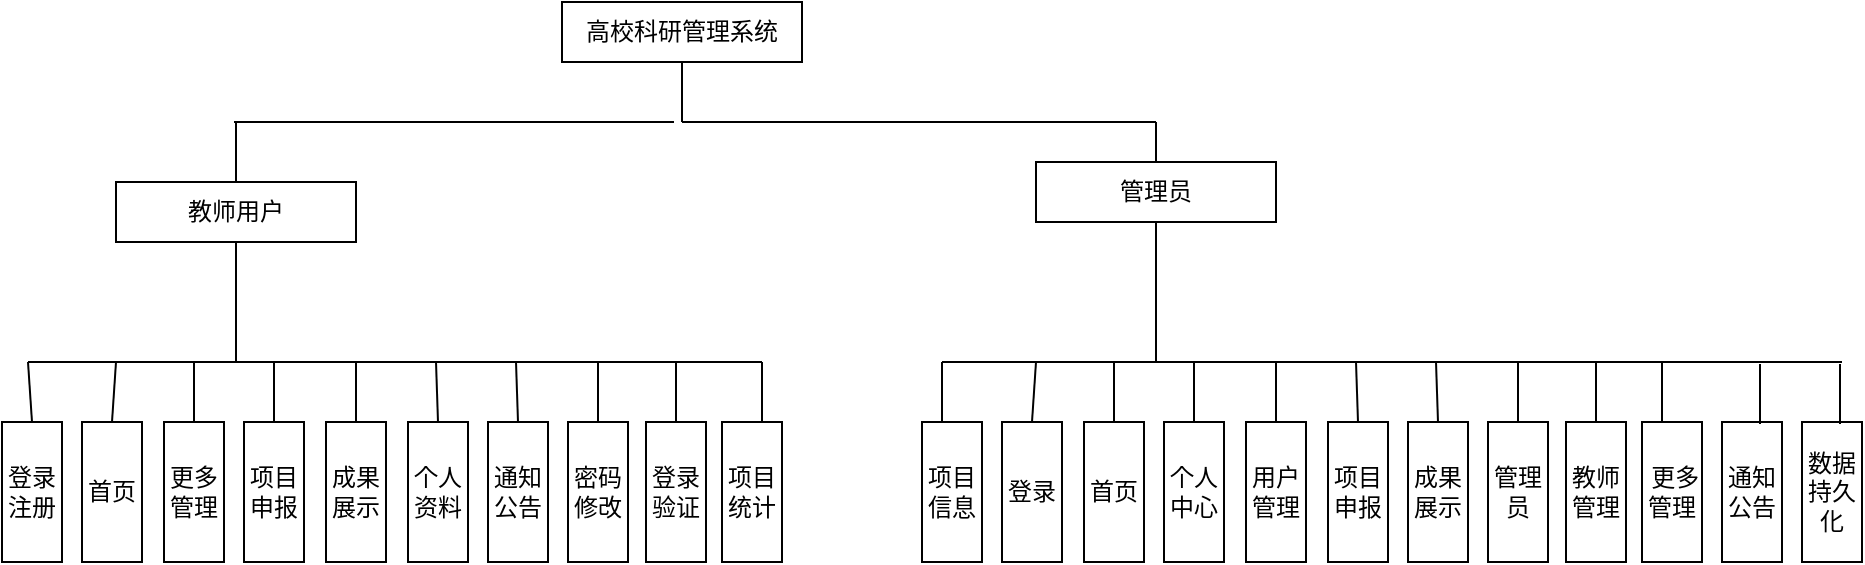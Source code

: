 <mxfile version="22.1.17" type="github">
  <diagram name="第 1 页" id="nn9GRK7JBQAFrly1yvqX">
    <mxGraphModel dx="1089" dy="569" grid="1" gridSize="10" guides="1" tooltips="1" connect="1" arrows="1" fold="1" page="1" pageScale="1" pageWidth="1100" pageHeight="850" math="0" shadow="0">
      <root>
        <mxCell id="0" />
        <mxCell id="1" parent="0" />
        <mxCell id="geJtDrnNQfcdRjU-7IL3-1" value="高校科研管理系统" style="rounded=0;whiteSpace=wrap;html=1;" vertex="1" parent="1">
          <mxGeometry x="440" y="70" width="120" height="30" as="geometry" />
        </mxCell>
        <mxCell id="geJtDrnNQfcdRjU-7IL3-2" value="" style="endArrow=none;html=1;rounded=0;" edge="1" parent="1" target="geJtDrnNQfcdRjU-7IL3-1">
          <mxGeometry width="50" height="50" relative="1" as="geometry">
            <mxPoint x="500" y="130" as="sourcePoint" />
            <mxPoint x="470" y="150" as="targetPoint" />
          </mxGeometry>
        </mxCell>
        <mxCell id="geJtDrnNQfcdRjU-7IL3-3" value="" style="endArrow=none;html=1;rounded=0;" edge="1" parent="1" target="geJtDrnNQfcdRjU-7IL3-4">
          <mxGeometry width="50" height="50" relative="1" as="geometry">
            <mxPoint x="277" y="130" as="sourcePoint" />
            <mxPoint x="500" y="130" as="targetPoint" />
          </mxGeometry>
        </mxCell>
        <mxCell id="geJtDrnNQfcdRjU-7IL3-4" value="教师用户" style="rounded=0;whiteSpace=wrap;html=1;" vertex="1" parent="1">
          <mxGeometry x="217" y="160" width="120" height="30" as="geometry" />
        </mxCell>
        <mxCell id="geJtDrnNQfcdRjU-7IL3-5" value="" style="endArrow=none;html=1;rounded=0;" edge="1" parent="1">
          <mxGeometry width="50" height="50" relative="1" as="geometry">
            <mxPoint x="276" y="130" as="sourcePoint" />
            <mxPoint x="496" y="130" as="targetPoint" />
          </mxGeometry>
        </mxCell>
        <mxCell id="geJtDrnNQfcdRjU-7IL3-6" value="登录注册" style="rounded=0;whiteSpace=wrap;html=1;" vertex="1" parent="1">
          <mxGeometry x="160" y="280" width="30" height="70" as="geometry" />
        </mxCell>
        <mxCell id="geJtDrnNQfcdRjU-7IL3-8" value="" style="endArrow=none;html=1;rounded=0;exitX=0.5;exitY=1;exitDx=0;exitDy=0;" edge="1" parent="1" source="geJtDrnNQfcdRjU-7IL3-4">
          <mxGeometry width="50" height="50" relative="1" as="geometry">
            <mxPoint x="297" y="210" as="sourcePoint" />
            <mxPoint x="277" y="250" as="targetPoint" />
          </mxGeometry>
        </mxCell>
        <mxCell id="geJtDrnNQfcdRjU-7IL3-11" value="首页" style="rounded=0;whiteSpace=wrap;html=1;" vertex="1" parent="1">
          <mxGeometry x="200" y="280" width="30" height="70" as="geometry" />
        </mxCell>
        <mxCell id="geJtDrnNQfcdRjU-7IL3-12" value="更多管理" style="rounded=0;whiteSpace=wrap;html=1;" vertex="1" parent="1">
          <mxGeometry x="241" y="280" width="30" height="70" as="geometry" />
        </mxCell>
        <mxCell id="geJtDrnNQfcdRjU-7IL3-13" value="项目申报" style="rounded=0;whiteSpace=wrap;html=1;" vertex="1" parent="1">
          <mxGeometry x="281" y="280" width="30" height="70" as="geometry" />
        </mxCell>
        <mxCell id="geJtDrnNQfcdRjU-7IL3-14" value="成果展示" style="rounded=0;whiteSpace=wrap;html=1;" vertex="1" parent="1">
          <mxGeometry x="322" y="280" width="30" height="70" as="geometry" />
        </mxCell>
        <mxCell id="geJtDrnNQfcdRjU-7IL3-15" value="个人资料" style="rounded=0;whiteSpace=wrap;html=1;" vertex="1" parent="1">
          <mxGeometry x="363" y="280" width="30" height="70" as="geometry" />
        </mxCell>
        <mxCell id="geJtDrnNQfcdRjU-7IL3-16" value="通知公告" style="rounded=0;whiteSpace=wrap;html=1;" vertex="1" parent="1">
          <mxGeometry x="403" y="280" width="30" height="70" as="geometry" />
        </mxCell>
        <mxCell id="geJtDrnNQfcdRjU-7IL3-17" value="密码修改" style="rounded=0;whiteSpace=wrap;html=1;" vertex="1" parent="1">
          <mxGeometry x="443" y="280" width="30" height="70" as="geometry" />
        </mxCell>
        <mxCell id="geJtDrnNQfcdRjU-7IL3-19" value="登录验证" style="rounded=0;whiteSpace=wrap;html=1;" vertex="1" parent="1">
          <mxGeometry x="482" y="280" width="30" height="70" as="geometry" />
        </mxCell>
        <mxCell id="geJtDrnNQfcdRjU-7IL3-20" value="" style="endArrow=none;html=1;rounded=0;" edge="1" parent="1">
          <mxGeometry width="50" height="50" relative="1" as="geometry">
            <mxPoint x="173" y="250" as="sourcePoint" />
            <mxPoint x="540" y="250" as="targetPoint" />
            <Array as="points">
              <mxPoint x="293" y="250" />
            </Array>
          </mxGeometry>
        </mxCell>
        <mxCell id="geJtDrnNQfcdRjU-7IL3-21" value="" style="endArrow=none;html=1;rounded=0;" edge="1" parent="1">
          <mxGeometry width="50" height="50" relative="1" as="geometry">
            <mxPoint x="497" y="250" as="sourcePoint" />
            <mxPoint x="497" y="280" as="targetPoint" />
          </mxGeometry>
        </mxCell>
        <mxCell id="geJtDrnNQfcdRjU-7IL3-22" value="" style="endArrow=none;html=1;rounded=0;exitX=0.5;exitY=0;exitDx=0;exitDy=0;" edge="1" parent="1" source="geJtDrnNQfcdRjU-7IL3-6">
          <mxGeometry width="50" height="50" relative="1" as="geometry">
            <mxPoint x="170" y="280" as="sourcePoint" />
            <mxPoint x="173" y="250" as="targetPoint" />
          </mxGeometry>
        </mxCell>
        <mxCell id="geJtDrnNQfcdRjU-7IL3-24" value="" style="endArrow=none;html=1;rounded=0;entryX=0.5;entryY=0;entryDx=0;entryDy=0;" edge="1" parent="1" target="geJtDrnNQfcdRjU-7IL3-11">
          <mxGeometry width="50" height="50" relative="1" as="geometry">
            <mxPoint x="217" y="250" as="sourcePoint" />
            <mxPoint x="267" y="180" as="targetPoint" />
          </mxGeometry>
        </mxCell>
        <mxCell id="geJtDrnNQfcdRjU-7IL3-25" value="" style="endArrow=none;html=1;rounded=0;entryX=0.5;entryY=0;entryDx=0;entryDy=0;" edge="1" parent="1" target="geJtDrnNQfcdRjU-7IL3-12">
          <mxGeometry width="50" height="50" relative="1" as="geometry">
            <mxPoint x="256" y="250" as="sourcePoint" />
            <mxPoint x="267" y="180" as="targetPoint" />
          </mxGeometry>
        </mxCell>
        <mxCell id="geJtDrnNQfcdRjU-7IL3-26" value="" style="endArrow=none;html=1;rounded=0;exitX=0.5;exitY=0;exitDx=0;exitDy=0;" edge="1" parent="1" source="geJtDrnNQfcdRjU-7IL3-13">
          <mxGeometry width="50" height="50" relative="1" as="geometry">
            <mxPoint x="307" y="230" as="sourcePoint" />
            <mxPoint x="296" y="250" as="targetPoint" />
          </mxGeometry>
        </mxCell>
        <mxCell id="geJtDrnNQfcdRjU-7IL3-27" value="" style="endArrow=none;html=1;rounded=0;entryX=0.5;entryY=0;entryDx=0;entryDy=0;" edge="1" parent="1" target="geJtDrnNQfcdRjU-7IL3-14">
          <mxGeometry width="50" height="50" relative="1" as="geometry">
            <mxPoint x="337" y="250" as="sourcePoint" />
            <mxPoint x="357" y="180" as="targetPoint" />
          </mxGeometry>
        </mxCell>
        <mxCell id="geJtDrnNQfcdRjU-7IL3-28" value="" style="endArrow=none;html=1;rounded=0;entryX=0.5;entryY=0;entryDx=0;entryDy=0;" edge="1" parent="1" target="geJtDrnNQfcdRjU-7IL3-15">
          <mxGeometry width="50" height="50" relative="1" as="geometry">
            <mxPoint x="377" y="250" as="sourcePoint" />
            <mxPoint x="357" y="180" as="targetPoint" />
          </mxGeometry>
        </mxCell>
        <mxCell id="geJtDrnNQfcdRjU-7IL3-29" value="" style="endArrow=none;html=1;rounded=0;entryX=0.5;entryY=0;entryDx=0;entryDy=0;" edge="1" parent="1" target="geJtDrnNQfcdRjU-7IL3-16">
          <mxGeometry width="50" height="50" relative="1" as="geometry">
            <mxPoint x="417" y="250" as="sourcePoint" />
            <mxPoint x="357" y="180" as="targetPoint" />
          </mxGeometry>
        </mxCell>
        <mxCell id="geJtDrnNQfcdRjU-7IL3-30" value="" style="endArrow=none;html=1;rounded=0;entryX=0.5;entryY=0;entryDx=0;entryDy=0;" edge="1" parent="1" target="geJtDrnNQfcdRjU-7IL3-17">
          <mxGeometry width="50" height="50" relative="1" as="geometry">
            <mxPoint x="458" y="250" as="sourcePoint" />
            <mxPoint x="357" y="180" as="targetPoint" />
          </mxGeometry>
        </mxCell>
        <mxCell id="geJtDrnNQfcdRjU-7IL3-31" value="" style="endArrow=none;html=1;rounded=0;" edge="1" parent="1" target="geJtDrnNQfcdRjU-7IL3-32">
          <mxGeometry width="50" height="50" relative="1" as="geometry">
            <mxPoint x="737" y="130" as="sourcePoint" />
            <mxPoint x="907" y="130" as="targetPoint" />
          </mxGeometry>
        </mxCell>
        <mxCell id="geJtDrnNQfcdRjU-7IL3-32" value="管理员" style="rounded=0;whiteSpace=wrap;html=1;" vertex="1" parent="1">
          <mxGeometry x="677" y="150" width="120" height="30" as="geometry" />
        </mxCell>
        <mxCell id="geJtDrnNQfcdRjU-7IL3-33" value="" style="endArrow=none;html=1;rounded=0;" edge="1" parent="1">
          <mxGeometry width="50" height="50" relative="1" as="geometry">
            <mxPoint x="737" y="130" as="sourcePoint" />
            <mxPoint x="500" y="130" as="targetPoint" />
          </mxGeometry>
        </mxCell>
        <mxCell id="geJtDrnNQfcdRjU-7IL3-34" value="项目信息" style="rounded=0;whiteSpace=wrap;html=1;" vertex="1" parent="1">
          <mxGeometry x="620" y="280" width="30" height="70" as="geometry" />
        </mxCell>
        <mxCell id="geJtDrnNQfcdRjU-7IL3-35" value="" style="endArrow=none;html=1;rounded=0;exitX=0.5;exitY=1;exitDx=0;exitDy=0;" edge="1" parent="1" source="geJtDrnNQfcdRjU-7IL3-32">
          <mxGeometry width="50" height="50" relative="1" as="geometry">
            <mxPoint x="757" y="200" as="sourcePoint" />
            <mxPoint x="737" y="250" as="targetPoint" />
          </mxGeometry>
        </mxCell>
        <mxCell id="geJtDrnNQfcdRjU-7IL3-36" value="登录" style="rounded=0;whiteSpace=wrap;html=1;" vertex="1" parent="1">
          <mxGeometry x="660" y="280" width="30" height="70" as="geometry" />
        </mxCell>
        <mxCell id="geJtDrnNQfcdRjU-7IL3-37" value="首页" style="rounded=0;whiteSpace=wrap;html=1;" vertex="1" parent="1">
          <mxGeometry x="701" y="280" width="30" height="70" as="geometry" />
        </mxCell>
        <mxCell id="geJtDrnNQfcdRjU-7IL3-38" value="个人中心" style="rounded=0;whiteSpace=wrap;html=1;" vertex="1" parent="1">
          <mxGeometry x="741" y="280" width="30" height="70" as="geometry" />
        </mxCell>
        <mxCell id="geJtDrnNQfcdRjU-7IL3-39" value="用户管理" style="rounded=0;whiteSpace=wrap;html=1;" vertex="1" parent="1">
          <mxGeometry x="782" y="280" width="30" height="70" as="geometry" />
        </mxCell>
        <mxCell id="geJtDrnNQfcdRjU-7IL3-40" value="项目申报" style="rounded=0;whiteSpace=wrap;html=1;" vertex="1" parent="1">
          <mxGeometry x="823" y="280" width="30" height="70" as="geometry" />
        </mxCell>
        <mxCell id="geJtDrnNQfcdRjU-7IL3-41" value="成果展示" style="rounded=0;whiteSpace=wrap;html=1;" vertex="1" parent="1">
          <mxGeometry x="863" y="280" width="30" height="70" as="geometry" />
        </mxCell>
        <mxCell id="geJtDrnNQfcdRjU-7IL3-42" value="管理员" style="rounded=0;whiteSpace=wrap;html=1;" vertex="1" parent="1">
          <mxGeometry x="903" y="280" width="30" height="70" as="geometry" />
        </mxCell>
        <mxCell id="geJtDrnNQfcdRjU-7IL3-43" value="教师管理" style="rounded=0;whiteSpace=wrap;html=1;" vertex="1" parent="1">
          <mxGeometry x="942" y="280" width="30" height="70" as="geometry" />
        </mxCell>
        <mxCell id="geJtDrnNQfcdRjU-7IL3-44" value="" style="endArrow=none;html=1;rounded=0;" edge="1" parent="1">
          <mxGeometry width="50" height="50" relative="1" as="geometry">
            <mxPoint x="630" y="250" as="sourcePoint" />
            <mxPoint x="1080" y="250" as="targetPoint" />
            <Array as="points">
              <mxPoint x="757" y="250" />
            </Array>
          </mxGeometry>
        </mxCell>
        <mxCell id="geJtDrnNQfcdRjU-7IL3-45" value="" style="endArrow=none;html=1;rounded=0;" edge="1" parent="1">
          <mxGeometry width="50" height="50" relative="1" as="geometry">
            <mxPoint x="957" y="250" as="sourcePoint" />
            <mxPoint x="957" y="280" as="targetPoint" />
          </mxGeometry>
        </mxCell>
        <mxCell id="geJtDrnNQfcdRjU-7IL3-46" value="" style="endArrow=none;html=1;rounded=0;" edge="1" parent="1">
          <mxGeometry width="50" height="50" relative="1" as="geometry">
            <mxPoint x="630" y="280" as="sourcePoint" />
            <mxPoint x="630" y="250" as="targetPoint" />
          </mxGeometry>
        </mxCell>
        <mxCell id="geJtDrnNQfcdRjU-7IL3-47" value="" style="endArrow=none;html=1;rounded=0;entryX=0.5;entryY=0;entryDx=0;entryDy=0;" edge="1" parent="1" target="geJtDrnNQfcdRjU-7IL3-36">
          <mxGeometry width="50" height="50" relative="1" as="geometry">
            <mxPoint x="677" y="250" as="sourcePoint" />
            <mxPoint x="727" y="180" as="targetPoint" />
          </mxGeometry>
        </mxCell>
        <mxCell id="geJtDrnNQfcdRjU-7IL3-48" value="" style="endArrow=none;html=1;rounded=0;entryX=0.5;entryY=0;entryDx=0;entryDy=0;" edge="1" parent="1" target="geJtDrnNQfcdRjU-7IL3-37">
          <mxGeometry width="50" height="50" relative="1" as="geometry">
            <mxPoint x="716" y="250" as="sourcePoint" />
            <mxPoint x="727" y="180" as="targetPoint" />
          </mxGeometry>
        </mxCell>
        <mxCell id="geJtDrnNQfcdRjU-7IL3-49" value="" style="endArrow=none;html=1;rounded=0;exitX=0.5;exitY=0;exitDx=0;exitDy=0;" edge="1" parent="1" source="geJtDrnNQfcdRjU-7IL3-38">
          <mxGeometry width="50" height="50" relative="1" as="geometry">
            <mxPoint x="767" y="230" as="sourcePoint" />
            <mxPoint x="756" y="250" as="targetPoint" />
          </mxGeometry>
        </mxCell>
        <mxCell id="geJtDrnNQfcdRjU-7IL3-50" value="" style="endArrow=none;html=1;rounded=0;entryX=0.5;entryY=0;entryDx=0;entryDy=0;" edge="1" parent="1" target="geJtDrnNQfcdRjU-7IL3-39">
          <mxGeometry width="50" height="50" relative="1" as="geometry">
            <mxPoint x="797" y="250" as="sourcePoint" />
            <mxPoint x="817" y="180" as="targetPoint" />
          </mxGeometry>
        </mxCell>
        <mxCell id="geJtDrnNQfcdRjU-7IL3-51" value="" style="endArrow=none;html=1;rounded=0;entryX=0.5;entryY=0;entryDx=0;entryDy=0;" edge="1" parent="1" target="geJtDrnNQfcdRjU-7IL3-40">
          <mxGeometry width="50" height="50" relative="1" as="geometry">
            <mxPoint x="837" y="250" as="sourcePoint" />
            <mxPoint x="817" y="180" as="targetPoint" />
          </mxGeometry>
        </mxCell>
        <mxCell id="geJtDrnNQfcdRjU-7IL3-52" value="" style="endArrow=none;html=1;rounded=0;entryX=0.5;entryY=0;entryDx=0;entryDy=0;" edge="1" parent="1" target="geJtDrnNQfcdRjU-7IL3-41">
          <mxGeometry width="50" height="50" relative="1" as="geometry">
            <mxPoint x="877" y="250" as="sourcePoint" />
            <mxPoint x="817" y="180" as="targetPoint" />
          </mxGeometry>
        </mxCell>
        <mxCell id="geJtDrnNQfcdRjU-7IL3-53" value="" style="endArrow=none;html=1;rounded=0;entryX=0.5;entryY=0;entryDx=0;entryDy=0;" edge="1" parent="1" target="geJtDrnNQfcdRjU-7IL3-42">
          <mxGeometry width="50" height="50" relative="1" as="geometry">
            <mxPoint x="918" y="250" as="sourcePoint" />
            <mxPoint x="817" y="180" as="targetPoint" />
          </mxGeometry>
        </mxCell>
        <mxCell id="geJtDrnNQfcdRjU-7IL3-77" value="&amp;nbsp;更多管理" style="rounded=0;whiteSpace=wrap;html=1;" vertex="1" parent="1">
          <mxGeometry x="980" y="280" width="30" height="70" as="geometry" />
        </mxCell>
        <mxCell id="geJtDrnNQfcdRjU-7IL3-78" value="通知公告" style="rounded=0;whiteSpace=wrap;html=1;" vertex="1" parent="1">
          <mxGeometry x="1020" y="280" width="30" height="70" as="geometry" />
        </mxCell>
        <mxCell id="geJtDrnNQfcdRjU-7IL3-80" value="项目统计" style="rounded=0;whiteSpace=wrap;html=1;" vertex="1" parent="1">
          <mxGeometry x="520" y="280" width="30" height="70" as="geometry" />
        </mxCell>
        <mxCell id="geJtDrnNQfcdRjU-7IL3-81" value="" style="endArrow=none;html=1;rounded=0;" edge="1" parent="1">
          <mxGeometry width="50" height="50" relative="1" as="geometry">
            <mxPoint x="990" y="250" as="sourcePoint" />
            <mxPoint x="990" y="280" as="targetPoint" />
            <Array as="points">
              <mxPoint x="990" y="260" />
            </Array>
          </mxGeometry>
        </mxCell>
        <mxCell id="geJtDrnNQfcdRjU-7IL3-82" value="" style="endArrow=none;html=1;rounded=0;entryX=0.5;entryY=0;entryDx=0;entryDy=0;" edge="1" parent="1">
          <mxGeometry width="50" height="50" relative="1" as="geometry">
            <mxPoint x="540" y="250" as="sourcePoint" />
            <mxPoint x="540" y="280" as="targetPoint" />
            <Array as="points">
              <mxPoint x="540" y="260" />
            </Array>
          </mxGeometry>
        </mxCell>
        <mxCell id="geJtDrnNQfcdRjU-7IL3-84" value="" style="endArrow=none;html=1;rounded=0;" edge="1" parent="1">
          <mxGeometry width="50" height="50" relative="1" as="geometry">
            <mxPoint x="1039" y="251" as="sourcePoint" />
            <mxPoint x="1039" y="281" as="targetPoint" />
            <Array as="points">
              <mxPoint x="1039" y="261" />
            </Array>
          </mxGeometry>
        </mxCell>
        <mxCell id="geJtDrnNQfcdRjU-7IL3-85" value="数据持久化" style="rounded=0;whiteSpace=wrap;html=1;" vertex="1" parent="1">
          <mxGeometry x="1060" y="280" width="30" height="70" as="geometry" />
        </mxCell>
        <mxCell id="geJtDrnNQfcdRjU-7IL3-86" value="" style="endArrow=none;html=1;rounded=0;" edge="1" parent="1">
          <mxGeometry width="50" height="50" relative="1" as="geometry">
            <mxPoint x="1079" y="251" as="sourcePoint" />
            <mxPoint x="1079" y="281" as="targetPoint" />
            <Array as="points">
              <mxPoint x="1079" y="261" />
            </Array>
          </mxGeometry>
        </mxCell>
      </root>
    </mxGraphModel>
  </diagram>
</mxfile>
